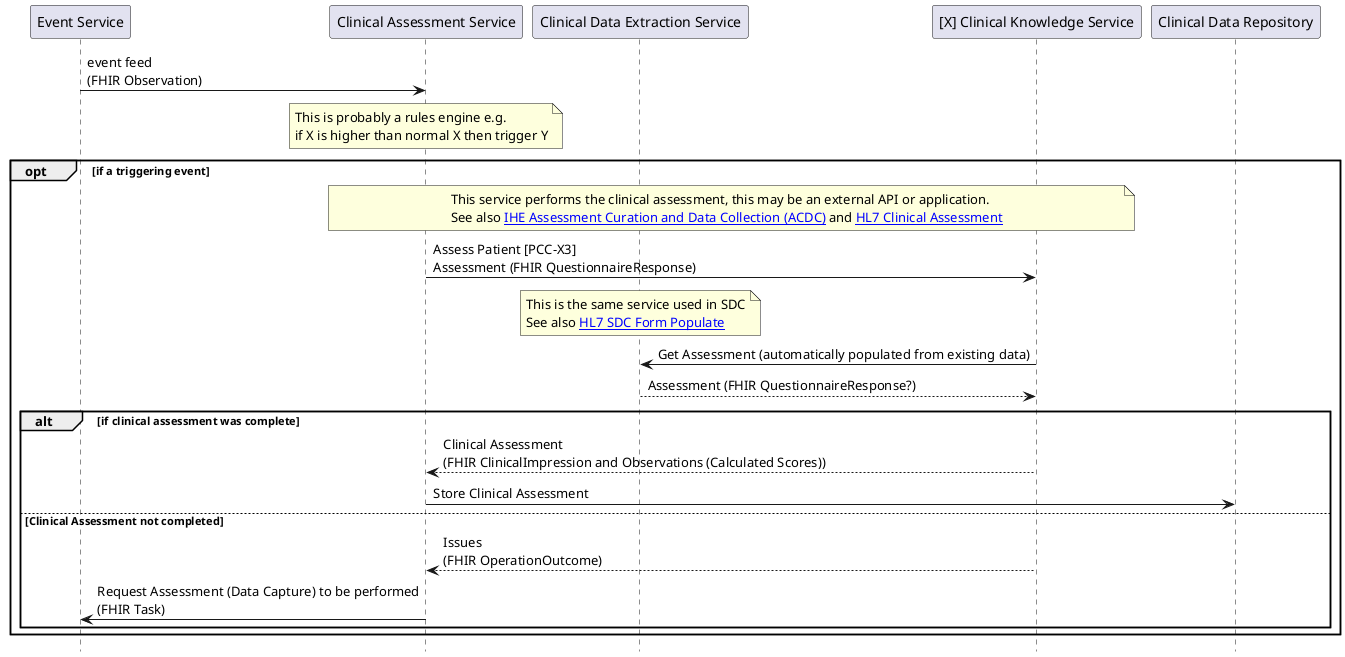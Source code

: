 @startuml

hide footbox

participant "Event Service" as events

participant "Clinical Assessment Service" as riskAssessment

participant "Clinical Data Extraction Service" as formPopulate

participant "[X] Clinical Knowledge Service" as cds

participant "Clinical Data Repository" as CDR

events -> riskAssessment : event feed \n(FHIR Observation)

note over riskAssessment
This is probably a rules engine e.g.
if X is higher than normal X then trigger Y
end note

opt if a triggering event



note over cds, riskAssessment
This service performs the clinical assessment, this may be an external API or application.
See also [[https://www.ihe.net/uploadedFiles/Documents/PCC/IHE_PCC_Suppl_ACDC.pdf IHE Assessment Curation and Data Collection (ACDC)]] and [[https://confluence.hl7.org/display/PC/Clinical+Assessment HL7 Clinical Assessment]]
end note

riskAssessment -> cds: Assess Patient [PCC-X3]\nAssessment (FHIR QuestionnaireResponse)

note over formPopulate
This is the same service used in SDC
See also [[https://build.fhir.org/ig/HL7/sdc/populate.html HL7 SDC Form Populate]]
end note
cds -> formPopulate : Get Assessment (automatically populated from existing data)
formPopulate --> cds: Assessment (FHIR QuestionnaireResponse?)

alt if clinical assessment was complete
cds --> riskAssessment: Clinical Assessment\n(FHIR ClinicalImpression and Observations (Calculated Scores))
riskAssessment -> CDR: Store Clinical Assessment
else Clinical Assessment not completed
  cds --> riskAssessment: Issues\n(FHIR OperationOutcome)
  riskAssessment -> events: Request Assessment (Data Capture) to be performed\n(FHIR Task)
end

end opt

@enduml
